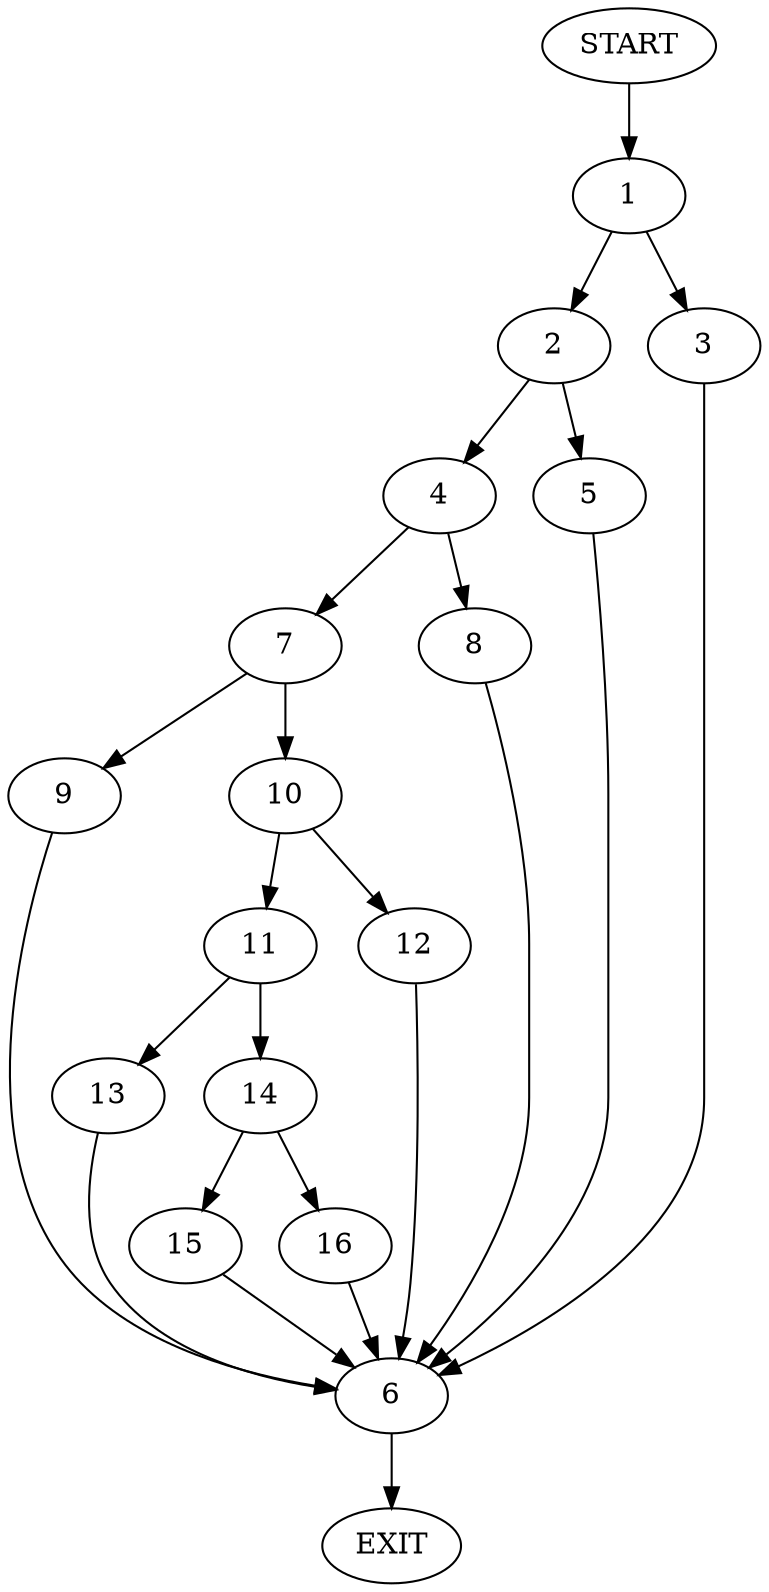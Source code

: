 digraph {
0 [label="START"]
17 [label="EXIT"]
0 -> 1
1 -> 2
1 -> 3
2 -> 4
2 -> 5
3 -> 6
6 -> 17
5 -> 6
4 -> 7
4 -> 8
8 -> 6
7 -> 9
7 -> 10
10 -> 11
10 -> 12
9 -> 6
11 -> 13
11 -> 14
12 -> 6
13 -> 6
14 -> 15
14 -> 16
15 -> 6
16 -> 6
}
